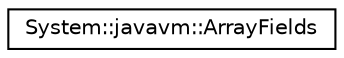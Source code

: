 digraph G
{
  edge [fontname="Helvetica",fontsize="10",labelfontname="Helvetica",labelfontsize="10"];
  node [fontname="Helvetica",fontsize="10",shape=record];
  rankdir="LR";
  Node1 [label="System::javavm::ArrayFields",height=0.2,width=0.4,color="black", fillcolor="white", style="filled",URL="$struct_system_1_1javavm_1_1_array_fields.html"];
}
